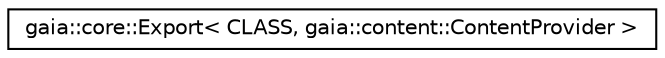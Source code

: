 digraph G
{
  edge [fontname="Helvetica",fontsize="10",labelfontname="Helvetica",labelfontsize="10"];
  node [fontname="Helvetica",fontsize="10",shape=record];
  rankdir=LR;
  Node1 [label="gaia::core::Export\< CLASS, gaia::content::ContentProvider \>",height=0.2,width=0.4,color="black", fillcolor="white", style="filled",URL="$d7/d66/classgaia_1_1core_1_1_export_3_01_c_l_a_s_s_00_01gaia_1_1content_1_1_content_provider_01_4.html"];
}
